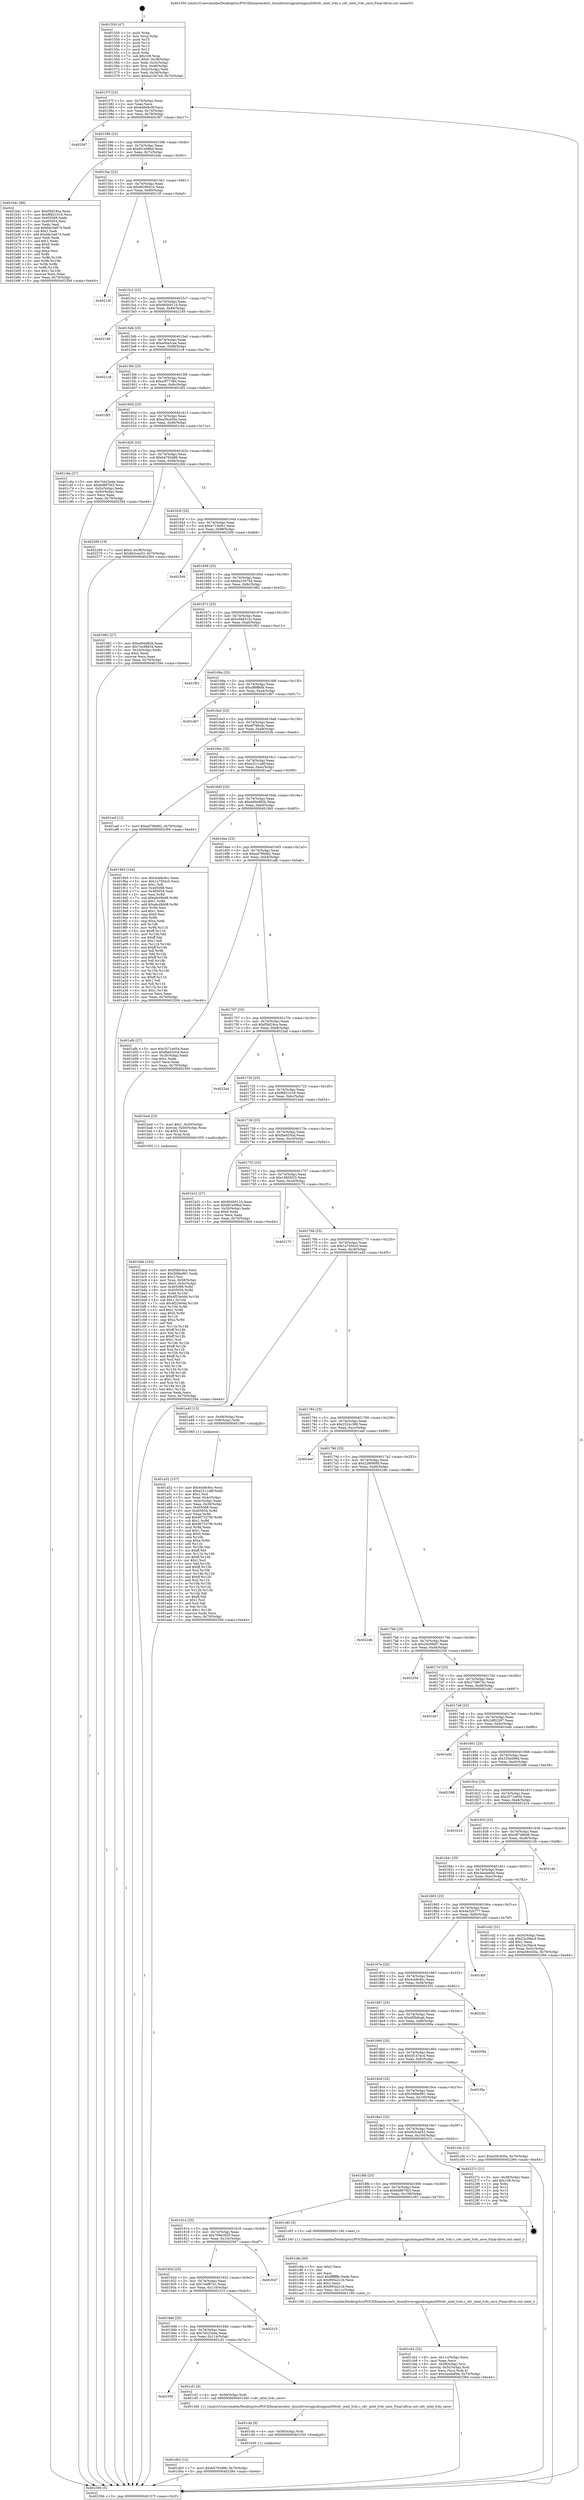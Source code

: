 digraph "0x401550" {
  label = "0x401550 (/mnt/c/Users/mathe/Desktop/tcc/POCII/binaries/extr_linuxdriversgpudrmgma500cdv_intel_lvds.c_cdv_intel_lvds_save_Final-ollvm.out::main(0))"
  labelloc = "t"
  node[shape=record]

  Entry [label="",width=0.3,height=0.3,shape=circle,fillcolor=black,style=filled]
  "0x40157f" [label="{
     0x40157f [23]\l
     | [instrs]\l
     &nbsp;&nbsp;0x40157f \<+3\>: mov -0x70(%rbp),%eax\l
     &nbsp;&nbsp;0x401582 \<+2\>: mov %eax,%ecx\l
     &nbsp;&nbsp;0x401584 \<+6\>: sub $0x846d9c9f,%ecx\l
     &nbsp;&nbsp;0x40158a \<+3\>: mov %eax,-0x74(%rbp)\l
     &nbsp;&nbsp;0x40158d \<+3\>: mov %ecx,-0x78(%rbp)\l
     &nbsp;&nbsp;0x401590 \<+6\>: je 0000000000402367 \<main+0xe17\>\l
  }"]
  "0x402367" [label="{
     0x402367\l
  }", style=dashed]
  "0x401596" [label="{
     0x401596 [22]\l
     | [instrs]\l
     &nbsp;&nbsp;0x401596 \<+5\>: jmp 000000000040159b \<main+0x4b\>\l
     &nbsp;&nbsp;0x40159b \<+3\>: mov -0x74(%rbp),%eax\l
     &nbsp;&nbsp;0x40159e \<+5\>: sub $0x8f1e99bd,%eax\l
     &nbsp;&nbsp;0x4015a3 \<+3\>: mov %eax,-0x7c(%rbp)\l
     &nbsp;&nbsp;0x4015a6 \<+6\>: je 0000000000401b4c \<main+0x5fc\>\l
  }"]
  Exit [label="",width=0.3,height=0.3,shape=circle,fillcolor=black,style=filled,peripheries=2]
  "0x401b4c" [label="{
     0x401b4c [88]\l
     | [instrs]\l
     &nbsp;&nbsp;0x401b4c \<+5\>: mov $0xf5bf18ca,%eax\l
     &nbsp;&nbsp;0x401b51 \<+5\>: mov $0xf6821018,%ecx\l
     &nbsp;&nbsp;0x401b56 \<+7\>: mov 0x405068,%edx\l
     &nbsp;&nbsp;0x401b5d \<+7\>: mov 0x405054,%esi\l
     &nbsp;&nbsp;0x401b64 \<+2\>: mov %edx,%edi\l
     &nbsp;&nbsp;0x401b66 \<+6\>: sub $0xbdc3a674,%edi\l
     &nbsp;&nbsp;0x401b6c \<+3\>: sub $0x1,%edi\l
     &nbsp;&nbsp;0x401b6f \<+6\>: add $0xbdc3a674,%edi\l
     &nbsp;&nbsp;0x401b75 \<+3\>: imul %edi,%edx\l
     &nbsp;&nbsp;0x401b78 \<+3\>: and $0x1,%edx\l
     &nbsp;&nbsp;0x401b7b \<+3\>: cmp $0x0,%edx\l
     &nbsp;&nbsp;0x401b7e \<+4\>: sete %r8b\l
     &nbsp;&nbsp;0x401b82 \<+3\>: cmp $0xa,%esi\l
     &nbsp;&nbsp;0x401b85 \<+4\>: setl %r9b\l
     &nbsp;&nbsp;0x401b89 \<+3\>: mov %r8b,%r10b\l
     &nbsp;&nbsp;0x401b8c \<+3\>: and %r9b,%r10b\l
     &nbsp;&nbsp;0x401b8f \<+3\>: xor %r9b,%r8b\l
     &nbsp;&nbsp;0x401b92 \<+3\>: or %r8b,%r10b\l
     &nbsp;&nbsp;0x401b95 \<+4\>: test $0x1,%r10b\l
     &nbsp;&nbsp;0x401b99 \<+3\>: cmovne %ecx,%eax\l
     &nbsp;&nbsp;0x401b9c \<+3\>: mov %eax,-0x70(%rbp)\l
     &nbsp;&nbsp;0x401b9f \<+5\>: jmp 0000000000402394 \<main+0xe44\>\l
  }"]
  "0x4015ac" [label="{
     0x4015ac [22]\l
     | [instrs]\l
     &nbsp;&nbsp;0x4015ac \<+5\>: jmp 00000000004015b1 \<main+0x61\>\l
     &nbsp;&nbsp;0x4015b1 \<+3\>: mov -0x74(%rbp),%eax\l
     &nbsp;&nbsp;0x4015b4 \<+5\>: sub $0x9029041e,%eax\l
     &nbsp;&nbsp;0x4015b9 \<+3\>: mov %eax,-0x80(%rbp)\l
     &nbsp;&nbsp;0x4015bc \<+6\>: je 000000000040213f \<main+0xbef\>\l
  }"]
  "0x401d03" [label="{
     0x401d03 [12]\l
     | [instrs]\l
     &nbsp;&nbsp;0x401d03 \<+7\>: movl $0xb4793d86,-0x70(%rbp)\l
     &nbsp;&nbsp;0x401d0a \<+5\>: jmp 0000000000402394 \<main+0xe44\>\l
  }"]
  "0x40213f" [label="{
     0x40213f\l
  }", style=dashed]
  "0x4015c2" [label="{
     0x4015c2 [25]\l
     | [instrs]\l
     &nbsp;&nbsp;0x4015c2 \<+5\>: jmp 00000000004015c7 \<main+0x77\>\l
     &nbsp;&nbsp;0x4015c7 \<+3\>: mov -0x74(%rbp),%eax\l
     &nbsp;&nbsp;0x4015ca \<+5\>: sub $0x904b911d,%eax\l
     &nbsp;&nbsp;0x4015cf \<+6\>: mov %eax,-0x84(%rbp)\l
     &nbsp;&nbsp;0x4015d5 \<+6\>: je 0000000000402169 \<main+0xc19\>\l
  }"]
  "0x401cfa" [label="{
     0x401cfa [9]\l
     | [instrs]\l
     &nbsp;&nbsp;0x401cfa \<+4\>: mov -0x58(%rbp),%rdi\l
     &nbsp;&nbsp;0x401cfe \<+5\>: call 0000000000401030 \<free@plt\>\l
     | [calls]\l
     &nbsp;&nbsp;0x401030 \{1\} (unknown)\l
  }"]
  "0x402169" [label="{
     0x402169\l
  }", style=dashed]
  "0x4015db" [label="{
     0x4015db [25]\l
     | [instrs]\l
     &nbsp;&nbsp;0x4015db \<+5\>: jmp 00000000004015e0 \<main+0x90\>\l
     &nbsp;&nbsp;0x4015e0 \<+3\>: mov -0x74(%rbp),%eax\l
     &nbsp;&nbsp;0x4015e3 \<+5\>: sub $0xa0ba3cae,%eax\l
     &nbsp;&nbsp;0x4015e8 \<+6\>: mov %eax,-0x88(%rbp)\l
     &nbsp;&nbsp;0x4015ee \<+6\>: je 00000000004021c8 \<main+0xc78\>\l
  }"]
  "0x40195f" [label="{
     0x40195f\l
  }", style=dashed]
  "0x4021c8" [label="{
     0x4021c8\l
  }", style=dashed]
  "0x4015f4" [label="{
     0x4015f4 [25]\l
     | [instrs]\l
     &nbsp;&nbsp;0x4015f4 \<+5\>: jmp 00000000004015f9 \<main+0xa9\>\l
     &nbsp;&nbsp;0x4015f9 \<+3\>: mov -0x74(%rbp),%eax\l
     &nbsp;&nbsp;0x4015fc \<+5\>: sub $0xa3f7738d,%eax\l
     &nbsp;&nbsp;0x401601 \<+6\>: mov %eax,-0x8c(%rbp)\l
     &nbsp;&nbsp;0x401607 \<+6\>: je 0000000000401df3 \<main+0x8a3\>\l
  }"]
  "0x401cf1" [label="{
     0x401cf1 [9]\l
     | [instrs]\l
     &nbsp;&nbsp;0x401cf1 \<+4\>: mov -0x58(%rbp),%rdi\l
     &nbsp;&nbsp;0x401cf5 \<+5\>: call 00000000004013d0 \<cdv_intel_lvds_save\>\l
     | [calls]\l
     &nbsp;&nbsp;0x4013d0 \{1\} (/mnt/c/Users/mathe/Desktop/tcc/POCII/binaries/extr_linuxdriversgpudrmgma500cdv_intel_lvds.c_cdv_intel_lvds_save_Final-ollvm.out::cdv_intel_lvds_save)\l
  }"]
  "0x401df3" [label="{
     0x401df3\l
  }", style=dashed]
  "0x40160d" [label="{
     0x40160d [25]\l
     | [instrs]\l
     &nbsp;&nbsp;0x40160d \<+5\>: jmp 0000000000401612 \<main+0xc2\>\l
     &nbsp;&nbsp;0x401612 \<+3\>: mov -0x74(%rbp),%eax\l
     &nbsp;&nbsp;0x401615 \<+5\>: sub $0xa59c450a,%eax\l
     &nbsp;&nbsp;0x40161a \<+6\>: mov %eax,-0x90(%rbp)\l
     &nbsp;&nbsp;0x401620 \<+6\>: je 0000000000401c6a \<main+0x71a\>\l
  }"]
  "0x401946" [label="{
     0x401946 [25]\l
     | [instrs]\l
     &nbsp;&nbsp;0x401946 \<+5\>: jmp 000000000040194b \<main+0x3fb\>\l
     &nbsp;&nbsp;0x40194b \<+3\>: mov -0x74(%rbp),%eax\l
     &nbsp;&nbsp;0x40194e \<+5\>: sub $0x7eb23eda,%eax\l
     &nbsp;&nbsp;0x401953 \<+6\>: mov %eax,-0x114(%rbp)\l
     &nbsp;&nbsp;0x401959 \<+6\>: je 0000000000401cf1 \<main+0x7a1\>\l
  }"]
  "0x401c6a" [label="{
     0x401c6a [27]\l
     | [instrs]\l
     &nbsp;&nbsp;0x401c6a \<+5\>: mov $0x7eb23eda,%eax\l
     &nbsp;&nbsp;0x401c6f \<+5\>: mov $0x6d887fd3,%ecx\l
     &nbsp;&nbsp;0x401c74 \<+3\>: mov -0x5c(%rbp),%edx\l
     &nbsp;&nbsp;0x401c77 \<+3\>: cmp -0x50(%rbp),%edx\l
     &nbsp;&nbsp;0x401c7a \<+3\>: cmovl %ecx,%eax\l
     &nbsp;&nbsp;0x401c7d \<+3\>: mov %eax,-0x70(%rbp)\l
     &nbsp;&nbsp;0x401c80 \<+5\>: jmp 0000000000402394 \<main+0xe44\>\l
  }"]
  "0x401626" [label="{
     0x401626 [25]\l
     | [instrs]\l
     &nbsp;&nbsp;0x401626 \<+5\>: jmp 000000000040162b \<main+0xdb\>\l
     &nbsp;&nbsp;0x40162b \<+3\>: mov -0x74(%rbp),%eax\l
     &nbsp;&nbsp;0x40162e \<+5\>: sub $0xb4793d86,%eax\l
     &nbsp;&nbsp;0x401633 \<+6\>: mov %eax,-0x94(%rbp)\l
     &nbsp;&nbsp;0x401639 \<+6\>: je 0000000000402269 \<main+0xd19\>\l
  }"]
  "0x402315" [label="{
     0x402315\l
  }", style=dashed]
  "0x402269" [label="{
     0x402269 [19]\l
     | [instrs]\l
     &nbsp;&nbsp;0x402269 \<+7\>: movl $0x0,-0x38(%rbp)\l
     &nbsp;&nbsp;0x402270 \<+7\>: movl $0x6b3cee53,-0x70(%rbp)\l
     &nbsp;&nbsp;0x402277 \<+5\>: jmp 0000000000402394 \<main+0xe44\>\l
  }"]
  "0x40163f" [label="{
     0x40163f [25]\l
     | [instrs]\l
     &nbsp;&nbsp;0x40163f \<+5\>: jmp 0000000000401644 \<main+0xf4\>\l
     &nbsp;&nbsp;0x401644 \<+3\>: mov -0x74(%rbp),%eax\l
     &nbsp;&nbsp;0x401647 \<+5\>: sub $0xb715bfe1,%eax\l
     &nbsp;&nbsp;0x40164c \<+6\>: mov %eax,-0x98(%rbp)\l
     &nbsp;&nbsp;0x401652 \<+6\>: je 0000000000402309 \<main+0xdb9\>\l
  }"]
  "0x40192d" [label="{
     0x40192d [25]\l
     | [instrs]\l
     &nbsp;&nbsp;0x40192d \<+5\>: jmp 0000000000401932 \<main+0x3e2\>\l
     &nbsp;&nbsp;0x401932 \<+3\>: mov -0x74(%rbp),%eax\l
     &nbsp;&nbsp;0x401935 \<+5\>: sub $0x7a4f87e1,%eax\l
     &nbsp;&nbsp;0x40193a \<+6\>: mov %eax,-0x110(%rbp)\l
     &nbsp;&nbsp;0x401940 \<+6\>: je 0000000000402315 \<main+0xdc5\>\l
  }"]
  "0x402309" [label="{
     0x402309\l
  }", style=dashed]
  "0x401658" [label="{
     0x401658 [25]\l
     | [instrs]\l
     &nbsp;&nbsp;0x401658 \<+5\>: jmp 000000000040165d \<main+0x10d\>\l
     &nbsp;&nbsp;0x40165d \<+3\>: mov -0x74(%rbp),%eax\l
     &nbsp;&nbsp;0x401660 \<+5\>: sub $0xba104744,%eax\l
     &nbsp;&nbsp;0x401665 \<+6\>: mov %eax,-0x9c(%rbp)\l
     &nbsp;&nbsp;0x40166b \<+6\>: je 0000000000401982 \<main+0x432\>\l
  }"]
  "0x402047" [label="{
     0x402047\l
  }", style=dashed]
  "0x401982" [label="{
     0x401982 [27]\l
     | [instrs]\l
     &nbsp;&nbsp;0x401982 \<+5\>: mov $0xe494d82b,%eax\l
     &nbsp;&nbsp;0x401987 \<+5\>: mov $0x7ec98634,%ecx\l
     &nbsp;&nbsp;0x40198c \<+3\>: mov -0x34(%rbp),%edx\l
     &nbsp;&nbsp;0x40198f \<+3\>: cmp $0x2,%edx\l
     &nbsp;&nbsp;0x401992 \<+3\>: cmovne %ecx,%eax\l
     &nbsp;&nbsp;0x401995 \<+3\>: mov %eax,-0x70(%rbp)\l
     &nbsp;&nbsp;0x401998 \<+5\>: jmp 0000000000402394 \<main+0xe44\>\l
  }"]
  "0x401671" [label="{
     0x401671 [25]\l
     | [instrs]\l
     &nbsp;&nbsp;0x401671 \<+5\>: jmp 0000000000401676 \<main+0x126\>\l
     &nbsp;&nbsp;0x401676 \<+3\>: mov -0x74(%rbp),%eax\l
     &nbsp;&nbsp;0x401679 \<+5\>: sub $0xc0dd314c,%eax\l
     &nbsp;&nbsp;0x40167e \<+6\>: mov %eax,-0xa0(%rbp)\l
     &nbsp;&nbsp;0x401684 \<+6\>: je 0000000000401f62 \<main+0xa12\>\l
  }"]
  "0x402394" [label="{
     0x402394 [5]\l
     | [instrs]\l
     &nbsp;&nbsp;0x402394 \<+5\>: jmp 000000000040157f \<main+0x2f\>\l
  }"]
  "0x401550" [label="{
     0x401550 [47]\l
     | [instrs]\l
     &nbsp;&nbsp;0x401550 \<+1\>: push %rbp\l
     &nbsp;&nbsp;0x401551 \<+3\>: mov %rsp,%rbp\l
     &nbsp;&nbsp;0x401554 \<+2\>: push %r15\l
     &nbsp;&nbsp;0x401556 \<+2\>: push %r14\l
     &nbsp;&nbsp;0x401558 \<+2\>: push %r13\l
     &nbsp;&nbsp;0x40155a \<+2\>: push %r12\l
     &nbsp;&nbsp;0x40155c \<+1\>: push %rbx\l
     &nbsp;&nbsp;0x40155d \<+7\>: sub $0x108,%rsp\l
     &nbsp;&nbsp;0x401564 \<+7\>: movl $0x0,-0x38(%rbp)\l
     &nbsp;&nbsp;0x40156b \<+3\>: mov %edi,-0x3c(%rbp)\l
     &nbsp;&nbsp;0x40156e \<+4\>: mov %rsi,-0x48(%rbp)\l
     &nbsp;&nbsp;0x401572 \<+3\>: mov -0x3c(%rbp),%edi\l
     &nbsp;&nbsp;0x401575 \<+3\>: mov %edi,-0x34(%rbp)\l
     &nbsp;&nbsp;0x401578 \<+7\>: movl $0xba104744,-0x70(%rbp)\l
  }"]
  "0x401cb2" [label="{
     0x401cb2 [32]\l
     | [instrs]\l
     &nbsp;&nbsp;0x401cb2 \<+6\>: mov -0x11c(%rbp),%ecx\l
     &nbsp;&nbsp;0x401cb8 \<+3\>: imul %eax,%ecx\l
     &nbsp;&nbsp;0x401cbb \<+4\>: mov -0x58(%rbp),%rsi\l
     &nbsp;&nbsp;0x401cbf \<+4\>: movslq -0x5c(%rbp),%rdi\l
     &nbsp;&nbsp;0x401cc3 \<+3\>: mov %ecx,(%rsi,%rdi,4)\l
     &nbsp;&nbsp;0x401cc6 \<+7\>: movl $0x3aeda694,-0x70(%rbp)\l
     &nbsp;&nbsp;0x401ccd \<+5\>: jmp 0000000000402394 \<main+0xe44\>\l
  }"]
  "0x401f62" [label="{
     0x401f62\l
  }", style=dashed]
  "0x40168a" [label="{
     0x40168a [25]\l
     | [instrs]\l
     &nbsp;&nbsp;0x40168a \<+5\>: jmp 000000000040168f \<main+0x13f\>\l
     &nbsp;&nbsp;0x40168f \<+3\>: mov -0x74(%rbp),%eax\l
     &nbsp;&nbsp;0x401692 \<+5\>: sub $0xd88ffefd,%eax\l
     &nbsp;&nbsp;0x401697 \<+6\>: mov %eax,-0xa4(%rbp)\l
     &nbsp;&nbsp;0x40169d \<+6\>: je 0000000000401d67 \<main+0x817\>\l
  }"]
  "0x401c8a" [label="{
     0x401c8a [40]\l
     | [instrs]\l
     &nbsp;&nbsp;0x401c8a \<+5\>: mov $0x2,%ecx\l
     &nbsp;&nbsp;0x401c8f \<+1\>: cltd\l
     &nbsp;&nbsp;0x401c90 \<+2\>: idiv %ecx\l
     &nbsp;&nbsp;0x401c92 \<+6\>: imul $0xfffffffe,%edx,%ecx\l
     &nbsp;&nbsp;0x401c98 \<+6\>: sub $0x995a2c1b,%ecx\l
     &nbsp;&nbsp;0x401c9e \<+3\>: add $0x1,%ecx\l
     &nbsp;&nbsp;0x401ca1 \<+6\>: add $0x995a2c1b,%ecx\l
     &nbsp;&nbsp;0x401ca7 \<+6\>: mov %ecx,-0x11c(%rbp)\l
     &nbsp;&nbsp;0x401cad \<+5\>: call 0000000000401160 \<next_i\>\l
     | [calls]\l
     &nbsp;&nbsp;0x401160 \{1\} (/mnt/c/Users/mathe/Desktop/tcc/POCII/binaries/extr_linuxdriversgpudrmgma500cdv_intel_lvds.c_cdv_intel_lvds_save_Final-ollvm.out::next_i)\l
  }"]
  "0x401d67" [label="{
     0x401d67\l
  }", style=dashed]
  "0x4016a3" [label="{
     0x4016a3 [25]\l
     | [instrs]\l
     &nbsp;&nbsp;0x4016a3 \<+5\>: jmp 00000000004016a8 \<main+0x158\>\l
     &nbsp;&nbsp;0x4016a8 \<+3\>: mov -0x74(%rbp),%eax\l
     &nbsp;&nbsp;0x4016ab \<+5\>: sub $0xdf789cdc,%eax\l
     &nbsp;&nbsp;0x4016b0 \<+6\>: mov %eax,-0xa8(%rbp)\l
     &nbsp;&nbsp;0x4016b6 \<+6\>: je 000000000040203b \<main+0xaeb\>\l
  }"]
  "0x401914" [label="{
     0x401914 [25]\l
     | [instrs]\l
     &nbsp;&nbsp;0x401914 \<+5\>: jmp 0000000000401919 \<main+0x3c9\>\l
     &nbsp;&nbsp;0x401919 \<+3\>: mov -0x74(%rbp),%eax\l
     &nbsp;&nbsp;0x40191c \<+5\>: sub $0x709e2835,%eax\l
     &nbsp;&nbsp;0x401921 \<+6\>: mov %eax,-0x10c(%rbp)\l
     &nbsp;&nbsp;0x401927 \<+6\>: je 0000000000402047 \<main+0xaf7\>\l
  }"]
  "0x40203b" [label="{
     0x40203b\l
  }", style=dashed]
  "0x4016bc" [label="{
     0x4016bc [25]\l
     | [instrs]\l
     &nbsp;&nbsp;0x4016bc \<+5\>: jmp 00000000004016c1 \<main+0x171\>\l
     &nbsp;&nbsp;0x4016c1 \<+3\>: mov -0x74(%rbp),%eax\l
     &nbsp;&nbsp;0x4016c4 \<+5\>: sub $0xe3211a8f,%eax\l
     &nbsp;&nbsp;0x4016c9 \<+6\>: mov %eax,-0xac(%rbp)\l
     &nbsp;&nbsp;0x4016cf \<+6\>: je 0000000000401aef \<main+0x59f\>\l
  }"]
  "0x401c85" [label="{
     0x401c85 [5]\l
     | [instrs]\l
     &nbsp;&nbsp;0x401c85 \<+5\>: call 0000000000401160 \<next_i\>\l
     | [calls]\l
     &nbsp;&nbsp;0x401160 \{1\} (/mnt/c/Users/mathe/Desktop/tcc/POCII/binaries/extr_linuxdriversgpudrmgma500cdv_intel_lvds.c_cdv_intel_lvds_save_Final-ollvm.out::next_i)\l
  }"]
  "0x401aef" [label="{
     0x401aef [12]\l
     | [instrs]\l
     &nbsp;&nbsp;0x401aef \<+7\>: movl $0xed799d82,-0x70(%rbp)\l
     &nbsp;&nbsp;0x401af6 \<+5\>: jmp 0000000000402394 \<main+0xe44\>\l
  }"]
  "0x4016d5" [label="{
     0x4016d5 [25]\l
     | [instrs]\l
     &nbsp;&nbsp;0x4016d5 \<+5\>: jmp 00000000004016da \<main+0x18a\>\l
     &nbsp;&nbsp;0x4016da \<+3\>: mov -0x74(%rbp),%eax\l
     &nbsp;&nbsp;0x4016dd \<+5\>: sub $0xe494d82b,%eax\l
     &nbsp;&nbsp;0x4016e2 \<+6\>: mov %eax,-0xb0(%rbp)\l
     &nbsp;&nbsp;0x4016e8 \<+6\>: je 00000000004019b5 \<main+0x465\>\l
  }"]
  "0x4018fb" [label="{
     0x4018fb [25]\l
     | [instrs]\l
     &nbsp;&nbsp;0x4018fb \<+5\>: jmp 0000000000401900 \<main+0x3b0\>\l
     &nbsp;&nbsp;0x401900 \<+3\>: mov -0x74(%rbp),%eax\l
     &nbsp;&nbsp;0x401903 \<+5\>: sub $0x6d887fd3,%eax\l
     &nbsp;&nbsp;0x401908 \<+6\>: mov %eax,-0x108(%rbp)\l
     &nbsp;&nbsp;0x40190e \<+6\>: je 0000000000401c85 \<main+0x735\>\l
  }"]
  "0x4019b5" [label="{
     0x4019b5 [144]\l
     | [instrs]\l
     &nbsp;&nbsp;0x4019b5 \<+5\>: mov $0x4cb8c8cc,%eax\l
     &nbsp;&nbsp;0x4019ba \<+5\>: mov $0x1a7504c0,%ecx\l
     &nbsp;&nbsp;0x4019bf \<+2\>: mov $0x1,%dl\l
     &nbsp;&nbsp;0x4019c1 \<+7\>: mov 0x405068,%esi\l
     &nbsp;&nbsp;0x4019c8 \<+7\>: mov 0x405054,%edi\l
     &nbsp;&nbsp;0x4019cf \<+3\>: mov %esi,%r8d\l
     &nbsp;&nbsp;0x4019d2 \<+7\>: sub $0xabcf4b08,%r8d\l
     &nbsp;&nbsp;0x4019d9 \<+4\>: sub $0x1,%r8d\l
     &nbsp;&nbsp;0x4019dd \<+7\>: add $0xabcf4b08,%r8d\l
     &nbsp;&nbsp;0x4019e4 \<+4\>: imul %r8d,%esi\l
     &nbsp;&nbsp;0x4019e8 \<+3\>: and $0x1,%esi\l
     &nbsp;&nbsp;0x4019eb \<+3\>: cmp $0x0,%esi\l
     &nbsp;&nbsp;0x4019ee \<+4\>: sete %r9b\l
     &nbsp;&nbsp;0x4019f2 \<+3\>: cmp $0xa,%edi\l
     &nbsp;&nbsp;0x4019f5 \<+4\>: setl %r10b\l
     &nbsp;&nbsp;0x4019f9 \<+3\>: mov %r9b,%r11b\l
     &nbsp;&nbsp;0x4019fc \<+4\>: xor $0xff,%r11b\l
     &nbsp;&nbsp;0x401a00 \<+3\>: mov %r10b,%bl\l
     &nbsp;&nbsp;0x401a03 \<+3\>: xor $0xff,%bl\l
     &nbsp;&nbsp;0x401a06 \<+3\>: xor $0x1,%dl\l
     &nbsp;&nbsp;0x401a09 \<+3\>: mov %r11b,%r14b\l
     &nbsp;&nbsp;0x401a0c \<+4\>: and $0xff,%r14b\l
     &nbsp;&nbsp;0x401a10 \<+3\>: and %dl,%r9b\l
     &nbsp;&nbsp;0x401a13 \<+3\>: mov %bl,%r15b\l
     &nbsp;&nbsp;0x401a16 \<+4\>: and $0xff,%r15b\l
     &nbsp;&nbsp;0x401a1a \<+3\>: and %dl,%r10b\l
     &nbsp;&nbsp;0x401a1d \<+3\>: or %r9b,%r14b\l
     &nbsp;&nbsp;0x401a20 \<+3\>: or %r10b,%r15b\l
     &nbsp;&nbsp;0x401a23 \<+3\>: xor %r15b,%r14b\l
     &nbsp;&nbsp;0x401a26 \<+3\>: or %bl,%r11b\l
     &nbsp;&nbsp;0x401a29 \<+4\>: xor $0xff,%r11b\l
     &nbsp;&nbsp;0x401a2d \<+3\>: or $0x1,%dl\l
     &nbsp;&nbsp;0x401a30 \<+3\>: and %dl,%r11b\l
     &nbsp;&nbsp;0x401a33 \<+3\>: or %r11b,%r14b\l
     &nbsp;&nbsp;0x401a36 \<+4\>: test $0x1,%r14b\l
     &nbsp;&nbsp;0x401a3a \<+3\>: cmovne %ecx,%eax\l
     &nbsp;&nbsp;0x401a3d \<+3\>: mov %eax,-0x70(%rbp)\l
     &nbsp;&nbsp;0x401a40 \<+5\>: jmp 0000000000402394 \<main+0xe44\>\l
  }"]
  "0x4016ee" [label="{
     0x4016ee [25]\l
     | [instrs]\l
     &nbsp;&nbsp;0x4016ee \<+5\>: jmp 00000000004016f3 \<main+0x1a3\>\l
     &nbsp;&nbsp;0x4016f3 \<+3\>: mov -0x74(%rbp),%eax\l
     &nbsp;&nbsp;0x4016f6 \<+5\>: sub $0xed799d82,%eax\l
     &nbsp;&nbsp;0x4016fb \<+6\>: mov %eax,-0xb4(%rbp)\l
     &nbsp;&nbsp;0x401701 \<+6\>: je 0000000000401afb \<main+0x5ab\>\l
  }"]
  "0x40227c" [label="{
     0x40227c [21]\l
     | [instrs]\l
     &nbsp;&nbsp;0x40227c \<+3\>: mov -0x38(%rbp),%eax\l
     &nbsp;&nbsp;0x40227f \<+7\>: add $0x108,%rsp\l
     &nbsp;&nbsp;0x402286 \<+1\>: pop %rbx\l
     &nbsp;&nbsp;0x402287 \<+2\>: pop %r12\l
     &nbsp;&nbsp;0x402289 \<+2\>: pop %r13\l
     &nbsp;&nbsp;0x40228b \<+2\>: pop %r14\l
     &nbsp;&nbsp;0x40228d \<+2\>: pop %r15\l
     &nbsp;&nbsp;0x40228f \<+1\>: pop %rbp\l
     &nbsp;&nbsp;0x402290 \<+1\>: ret\l
  }"]
  "0x401afb" [label="{
     0x401afb [27]\l
     | [instrs]\l
     &nbsp;&nbsp;0x401afb \<+5\>: mov $0x3571e054,%eax\l
     &nbsp;&nbsp;0x401b00 \<+5\>: mov $0xfba433cd,%ecx\l
     &nbsp;&nbsp;0x401b05 \<+3\>: mov -0x30(%rbp),%edx\l
     &nbsp;&nbsp;0x401b08 \<+3\>: cmp $0x1,%edx\l
     &nbsp;&nbsp;0x401b0b \<+3\>: cmovl %ecx,%eax\l
     &nbsp;&nbsp;0x401b0e \<+3\>: mov %eax,-0x70(%rbp)\l
     &nbsp;&nbsp;0x401b11 \<+5\>: jmp 0000000000402394 \<main+0xe44\>\l
  }"]
  "0x401707" [label="{
     0x401707 [25]\l
     | [instrs]\l
     &nbsp;&nbsp;0x401707 \<+5\>: jmp 000000000040170c \<main+0x1bc\>\l
     &nbsp;&nbsp;0x40170c \<+3\>: mov -0x74(%rbp),%eax\l
     &nbsp;&nbsp;0x40170f \<+5\>: sub $0xf5bf18ca,%eax\l
     &nbsp;&nbsp;0x401714 \<+6\>: mov %eax,-0xb8(%rbp)\l
     &nbsp;&nbsp;0x40171a \<+6\>: je 00000000004022ad \<main+0xd5d\>\l
  }"]
  "0x4018e2" [label="{
     0x4018e2 [25]\l
     | [instrs]\l
     &nbsp;&nbsp;0x4018e2 \<+5\>: jmp 00000000004018e7 \<main+0x397\>\l
     &nbsp;&nbsp;0x4018e7 \<+3\>: mov -0x74(%rbp),%eax\l
     &nbsp;&nbsp;0x4018ea \<+5\>: sub $0x6b3cee53,%eax\l
     &nbsp;&nbsp;0x4018ef \<+6\>: mov %eax,-0x104(%rbp)\l
     &nbsp;&nbsp;0x4018f5 \<+6\>: je 000000000040227c \<main+0xd2c\>\l
  }"]
  "0x4022ad" [label="{
     0x4022ad\l
  }", style=dashed]
  "0x401720" [label="{
     0x401720 [25]\l
     | [instrs]\l
     &nbsp;&nbsp;0x401720 \<+5\>: jmp 0000000000401725 \<main+0x1d5\>\l
     &nbsp;&nbsp;0x401725 \<+3\>: mov -0x74(%rbp),%eax\l
     &nbsp;&nbsp;0x401728 \<+5\>: sub $0xf6821018,%eax\l
     &nbsp;&nbsp;0x40172d \<+6\>: mov %eax,-0xbc(%rbp)\l
     &nbsp;&nbsp;0x401733 \<+6\>: je 0000000000401ba4 \<main+0x654\>\l
  }"]
  "0x401c5e" [label="{
     0x401c5e [12]\l
     | [instrs]\l
     &nbsp;&nbsp;0x401c5e \<+7\>: movl $0xa59c450a,-0x70(%rbp)\l
     &nbsp;&nbsp;0x401c65 \<+5\>: jmp 0000000000402394 \<main+0xe44\>\l
  }"]
  "0x401ba4" [label="{
     0x401ba4 [23]\l
     | [instrs]\l
     &nbsp;&nbsp;0x401ba4 \<+7\>: movl $0x1,-0x50(%rbp)\l
     &nbsp;&nbsp;0x401bab \<+4\>: movslq -0x50(%rbp),%rax\l
     &nbsp;&nbsp;0x401baf \<+4\>: shl $0x2,%rax\l
     &nbsp;&nbsp;0x401bb3 \<+3\>: mov %rax,%rdi\l
     &nbsp;&nbsp;0x401bb6 \<+5\>: call 0000000000401050 \<malloc@plt\>\l
     | [calls]\l
     &nbsp;&nbsp;0x401050 \{1\} (unknown)\l
  }"]
  "0x401739" [label="{
     0x401739 [25]\l
     | [instrs]\l
     &nbsp;&nbsp;0x401739 \<+5\>: jmp 000000000040173e \<main+0x1ee\>\l
     &nbsp;&nbsp;0x40173e \<+3\>: mov -0x74(%rbp),%eax\l
     &nbsp;&nbsp;0x401741 \<+5\>: sub $0xfba433cd,%eax\l
     &nbsp;&nbsp;0x401746 \<+6\>: mov %eax,-0xc0(%rbp)\l
     &nbsp;&nbsp;0x40174c \<+6\>: je 0000000000401b31 \<main+0x5e1\>\l
  }"]
  "0x4018c9" [label="{
     0x4018c9 [25]\l
     | [instrs]\l
     &nbsp;&nbsp;0x4018c9 \<+5\>: jmp 00000000004018ce \<main+0x37e\>\l
     &nbsp;&nbsp;0x4018ce \<+3\>: mov -0x74(%rbp),%eax\l
     &nbsp;&nbsp;0x4018d1 \<+5\>: sub $0x5fdbe991,%eax\l
     &nbsp;&nbsp;0x4018d6 \<+6\>: mov %eax,-0x100(%rbp)\l
     &nbsp;&nbsp;0x4018dc \<+6\>: je 0000000000401c5e \<main+0x70e\>\l
  }"]
  "0x401b31" [label="{
     0x401b31 [27]\l
     | [instrs]\l
     &nbsp;&nbsp;0x401b31 \<+5\>: mov $0x904b911d,%eax\l
     &nbsp;&nbsp;0x401b36 \<+5\>: mov $0x8f1e99bd,%ecx\l
     &nbsp;&nbsp;0x401b3b \<+3\>: mov -0x30(%rbp),%edx\l
     &nbsp;&nbsp;0x401b3e \<+3\>: cmp $0x0,%edx\l
     &nbsp;&nbsp;0x401b41 \<+3\>: cmove %ecx,%eax\l
     &nbsp;&nbsp;0x401b44 \<+3\>: mov %eax,-0x70(%rbp)\l
     &nbsp;&nbsp;0x401b47 \<+5\>: jmp 0000000000402394 \<main+0xe44\>\l
  }"]
  "0x401752" [label="{
     0x401752 [25]\l
     | [instrs]\l
     &nbsp;&nbsp;0x401752 \<+5\>: jmp 0000000000401757 \<main+0x207\>\l
     &nbsp;&nbsp;0x401757 \<+3\>: mov -0x74(%rbp),%eax\l
     &nbsp;&nbsp;0x40175a \<+5\>: sub $0x19fd3025,%eax\l
     &nbsp;&nbsp;0x40175f \<+6\>: mov %eax,-0xc4(%rbp)\l
     &nbsp;&nbsp;0x401765 \<+6\>: je 0000000000402175 \<main+0xc25\>\l
  }"]
  "0x401f0a" [label="{
     0x401f0a\l
  }", style=dashed]
  "0x402175" [label="{
     0x402175\l
  }", style=dashed]
  "0x40176b" [label="{
     0x40176b [25]\l
     | [instrs]\l
     &nbsp;&nbsp;0x40176b \<+5\>: jmp 0000000000401770 \<main+0x220\>\l
     &nbsp;&nbsp;0x401770 \<+3\>: mov -0x74(%rbp),%eax\l
     &nbsp;&nbsp;0x401773 \<+5\>: sub $0x1a7504c0,%eax\l
     &nbsp;&nbsp;0x401778 \<+6\>: mov %eax,-0xc8(%rbp)\l
     &nbsp;&nbsp;0x40177e \<+6\>: je 0000000000401a45 \<main+0x4f5\>\l
  }"]
  "0x4018b0" [label="{
     0x4018b0 [25]\l
     | [instrs]\l
     &nbsp;&nbsp;0x4018b0 \<+5\>: jmp 00000000004018b5 \<main+0x365\>\l
     &nbsp;&nbsp;0x4018b5 \<+3\>: mov -0x74(%rbp),%eax\l
     &nbsp;&nbsp;0x4018b8 \<+5\>: sub $0x5f147bc4,%eax\l
     &nbsp;&nbsp;0x4018bd \<+6\>: mov %eax,-0xfc(%rbp)\l
     &nbsp;&nbsp;0x4018c3 \<+6\>: je 0000000000401f0a \<main+0x9ba\>\l
  }"]
  "0x401a45" [label="{
     0x401a45 [13]\l
     | [instrs]\l
     &nbsp;&nbsp;0x401a45 \<+4\>: mov -0x48(%rbp),%rax\l
     &nbsp;&nbsp;0x401a49 \<+4\>: mov 0x8(%rax),%rdi\l
     &nbsp;&nbsp;0x401a4d \<+5\>: call 0000000000401060 \<atoi@plt\>\l
     | [calls]\l
     &nbsp;&nbsp;0x401060 \{1\} (unknown)\l
  }"]
  "0x401784" [label="{
     0x401784 [25]\l
     | [instrs]\l
     &nbsp;&nbsp;0x401784 \<+5\>: jmp 0000000000401789 \<main+0x239\>\l
     &nbsp;&nbsp;0x401789 \<+3\>: mov -0x74(%rbp),%eax\l
     &nbsp;&nbsp;0x40178c \<+5\>: sub $0x2224c380,%eax\l
     &nbsp;&nbsp;0x401791 \<+6\>: mov %eax,-0xcc(%rbp)\l
     &nbsp;&nbsp;0x401797 \<+6\>: je 0000000000401eef \<main+0x99f\>\l
  }"]
  "0x401a52" [label="{
     0x401a52 [157]\l
     | [instrs]\l
     &nbsp;&nbsp;0x401a52 \<+5\>: mov $0x4cb8c8cc,%ecx\l
     &nbsp;&nbsp;0x401a57 \<+5\>: mov $0xe3211a8f,%edx\l
     &nbsp;&nbsp;0x401a5c \<+3\>: mov $0x1,%sil\l
     &nbsp;&nbsp;0x401a5f \<+3\>: mov %eax,-0x4c(%rbp)\l
     &nbsp;&nbsp;0x401a62 \<+3\>: mov -0x4c(%rbp),%eax\l
     &nbsp;&nbsp;0x401a65 \<+3\>: mov %eax,-0x30(%rbp)\l
     &nbsp;&nbsp;0x401a68 \<+7\>: mov 0x405068,%eax\l
     &nbsp;&nbsp;0x401a6f \<+8\>: mov 0x405054,%r8d\l
     &nbsp;&nbsp;0x401a77 \<+3\>: mov %eax,%r9d\l
     &nbsp;&nbsp;0x401a7a \<+7\>: add $0x907537f6,%r9d\l
     &nbsp;&nbsp;0x401a81 \<+4\>: sub $0x1,%r9d\l
     &nbsp;&nbsp;0x401a85 \<+7\>: sub $0x907537f6,%r9d\l
     &nbsp;&nbsp;0x401a8c \<+4\>: imul %r9d,%eax\l
     &nbsp;&nbsp;0x401a90 \<+3\>: and $0x1,%eax\l
     &nbsp;&nbsp;0x401a93 \<+3\>: cmp $0x0,%eax\l
     &nbsp;&nbsp;0x401a96 \<+4\>: sete %r10b\l
     &nbsp;&nbsp;0x401a9a \<+4\>: cmp $0xa,%r8d\l
     &nbsp;&nbsp;0x401a9e \<+4\>: setl %r11b\l
     &nbsp;&nbsp;0x401aa2 \<+3\>: mov %r10b,%bl\l
     &nbsp;&nbsp;0x401aa5 \<+3\>: xor $0xff,%bl\l
     &nbsp;&nbsp;0x401aa8 \<+3\>: mov %r11b,%r14b\l
     &nbsp;&nbsp;0x401aab \<+4\>: xor $0xff,%r14b\l
     &nbsp;&nbsp;0x401aaf \<+4\>: xor $0x1,%sil\l
     &nbsp;&nbsp;0x401ab3 \<+3\>: mov %bl,%r15b\l
     &nbsp;&nbsp;0x401ab6 \<+4\>: and $0xff,%r15b\l
     &nbsp;&nbsp;0x401aba \<+3\>: and %sil,%r10b\l
     &nbsp;&nbsp;0x401abd \<+3\>: mov %r14b,%r12b\l
     &nbsp;&nbsp;0x401ac0 \<+4\>: and $0xff,%r12b\l
     &nbsp;&nbsp;0x401ac4 \<+3\>: and %sil,%r11b\l
     &nbsp;&nbsp;0x401ac7 \<+3\>: or %r10b,%r15b\l
     &nbsp;&nbsp;0x401aca \<+3\>: or %r11b,%r12b\l
     &nbsp;&nbsp;0x401acd \<+3\>: xor %r12b,%r15b\l
     &nbsp;&nbsp;0x401ad0 \<+3\>: or %r14b,%bl\l
     &nbsp;&nbsp;0x401ad3 \<+3\>: xor $0xff,%bl\l
     &nbsp;&nbsp;0x401ad6 \<+4\>: or $0x1,%sil\l
     &nbsp;&nbsp;0x401ada \<+3\>: and %sil,%bl\l
     &nbsp;&nbsp;0x401add \<+3\>: or %bl,%r15b\l
     &nbsp;&nbsp;0x401ae0 \<+4\>: test $0x1,%r15b\l
     &nbsp;&nbsp;0x401ae4 \<+3\>: cmovne %edx,%ecx\l
     &nbsp;&nbsp;0x401ae7 \<+3\>: mov %ecx,-0x70(%rbp)\l
     &nbsp;&nbsp;0x401aea \<+5\>: jmp 0000000000402394 \<main+0xe44\>\l
  }"]
  "0x401bbb" [label="{
     0x401bbb [163]\l
     | [instrs]\l
     &nbsp;&nbsp;0x401bbb \<+5\>: mov $0xf5bf18ca,%ecx\l
     &nbsp;&nbsp;0x401bc0 \<+5\>: mov $0x5fdbe991,%edx\l
     &nbsp;&nbsp;0x401bc5 \<+3\>: mov $0x1,%sil\l
     &nbsp;&nbsp;0x401bc8 \<+4\>: mov %rax,-0x58(%rbp)\l
     &nbsp;&nbsp;0x401bcc \<+7\>: movl $0x0,-0x5c(%rbp)\l
     &nbsp;&nbsp;0x401bd3 \<+8\>: mov 0x405068,%r8d\l
     &nbsp;&nbsp;0x401bdb \<+8\>: mov 0x405054,%r9d\l
     &nbsp;&nbsp;0x401be3 \<+3\>: mov %r8d,%r10d\l
     &nbsp;&nbsp;0x401be6 \<+7\>: add $0x4f23e0dd,%r10d\l
     &nbsp;&nbsp;0x401bed \<+4\>: sub $0x1,%r10d\l
     &nbsp;&nbsp;0x401bf1 \<+7\>: sub $0x4f23e0dd,%r10d\l
     &nbsp;&nbsp;0x401bf8 \<+4\>: imul %r10d,%r8d\l
     &nbsp;&nbsp;0x401bfc \<+4\>: and $0x1,%r8d\l
     &nbsp;&nbsp;0x401c00 \<+4\>: cmp $0x0,%r8d\l
     &nbsp;&nbsp;0x401c04 \<+4\>: sete %r11b\l
     &nbsp;&nbsp;0x401c08 \<+4\>: cmp $0xa,%r9d\l
     &nbsp;&nbsp;0x401c0c \<+3\>: setl %bl\l
     &nbsp;&nbsp;0x401c0f \<+3\>: mov %r11b,%r14b\l
     &nbsp;&nbsp;0x401c12 \<+4\>: xor $0xff,%r14b\l
     &nbsp;&nbsp;0x401c16 \<+3\>: mov %bl,%r15b\l
     &nbsp;&nbsp;0x401c19 \<+4\>: xor $0xff,%r15b\l
     &nbsp;&nbsp;0x401c1d \<+4\>: xor $0x1,%sil\l
     &nbsp;&nbsp;0x401c21 \<+3\>: mov %r14b,%r12b\l
     &nbsp;&nbsp;0x401c24 \<+4\>: and $0xff,%r12b\l
     &nbsp;&nbsp;0x401c28 \<+3\>: and %sil,%r11b\l
     &nbsp;&nbsp;0x401c2b \<+3\>: mov %r15b,%r13b\l
     &nbsp;&nbsp;0x401c2e \<+4\>: and $0xff,%r13b\l
     &nbsp;&nbsp;0x401c32 \<+3\>: and %sil,%bl\l
     &nbsp;&nbsp;0x401c35 \<+3\>: or %r11b,%r12b\l
     &nbsp;&nbsp;0x401c38 \<+3\>: or %bl,%r13b\l
     &nbsp;&nbsp;0x401c3b \<+3\>: xor %r13b,%r12b\l
     &nbsp;&nbsp;0x401c3e \<+3\>: or %r15b,%r14b\l
     &nbsp;&nbsp;0x401c41 \<+4\>: xor $0xff,%r14b\l
     &nbsp;&nbsp;0x401c45 \<+4\>: or $0x1,%sil\l
     &nbsp;&nbsp;0x401c49 \<+3\>: and %sil,%r14b\l
     &nbsp;&nbsp;0x401c4c \<+3\>: or %r14b,%r12b\l
     &nbsp;&nbsp;0x401c4f \<+4\>: test $0x1,%r12b\l
     &nbsp;&nbsp;0x401c53 \<+3\>: cmovne %edx,%ecx\l
     &nbsp;&nbsp;0x401c56 \<+3\>: mov %ecx,-0x70(%rbp)\l
     &nbsp;&nbsp;0x401c59 \<+5\>: jmp 0000000000402394 \<main+0xe44\>\l
  }"]
  "0x40209a" [label="{
     0x40209a\l
  }", style=dashed]
  "0x401eef" [label="{
     0x401eef\l
  }", style=dashed]
  "0x40179d" [label="{
     0x40179d [25]\l
     | [instrs]\l
     &nbsp;&nbsp;0x40179d \<+5\>: jmp 00000000004017a2 \<main+0x252\>\l
     &nbsp;&nbsp;0x4017a2 \<+3\>: mov -0x74(%rbp),%eax\l
     &nbsp;&nbsp;0x4017a5 \<+5\>: sub $0x229090f0,%eax\l
     &nbsp;&nbsp;0x4017aa \<+6\>: mov %eax,-0xd0(%rbp)\l
     &nbsp;&nbsp;0x4017b0 \<+6\>: je 00000000004022db \<main+0xd8b\>\l
  }"]
  "0x401897" [label="{
     0x401897 [25]\l
     | [instrs]\l
     &nbsp;&nbsp;0x401897 \<+5\>: jmp 000000000040189c \<main+0x34c\>\l
     &nbsp;&nbsp;0x40189c \<+3\>: mov -0x74(%rbp),%eax\l
     &nbsp;&nbsp;0x40189f \<+5\>: sub $0x4f5b8eab,%eax\l
     &nbsp;&nbsp;0x4018a4 \<+6\>: mov %eax,-0xf8(%rbp)\l
     &nbsp;&nbsp;0x4018aa \<+6\>: je 000000000040209a \<main+0xb4a\>\l
  }"]
  "0x4022db" [label="{
     0x4022db\l
  }", style=dashed]
  "0x4017b6" [label="{
     0x4017b6 [25]\l
     | [instrs]\l
     &nbsp;&nbsp;0x4017b6 \<+5\>: jmp 00000000004017bb \<main+0x26b\>\l
     &nbsp;&nbsp;0x4017bb \<+3\>: mov -0x74(%rbp),%eax\l
     &nbsp;&nbsp;0x4017be \<+5\>: sub $0x26c06bf7,%eax\l
     &nbsp;&nbsp;0x4017c3 \<+6\>: mov %eax,-0xd4(%rbp)\l
     &nbsp;&nbsp;0x4017c9 \<+6\>: je 000000000040225d \<main+0xd0d\>\l
  }"]
  "0x402291" [label="{
     0x402291\l
  }", style=dashed]
  "0x40225d" [label="{
     0x40225d\l
  }", style=dashed]
  "0x4017cf" [label="{
     0x4017cf [25]\l
     | [instrs]\l
     &nbsp;&nbsp;0x4017cf \<+5\>: jmp 00000000004017d4 \<main+0x284\>\l
     &nbsp;&nbsp;0x4017d4 \<+3\>: mov -0x74(%rbp),%eax\l
     &nbsp;&nbsp;0x4017d7 \<+5\>: sub $0x2738674c,%eax\l
     &nbsp;&nbsp;0x4017dc \<+6\>: mov %eax,-0xd8(%rbp)\l
     &nbsp;&nbsp;0x4017e2 \<+6\>: je 0000000000401de7 \<main+0x897\>\l
  }"]
  "0x40187e" [label="{
     0x40187e [25]\l
     | [instrs]\l
     &nbsp;&nbsp;0x40187e \<+5\>: jmp 0000000000401883 \<main+0x333\>\l
     &nbsp;&nbsp;0x401883 \<+3\>: mov -0x74(%rbp),%eax\l
     &nbsp;&nbsp;0x401886 \<+5\>: sub $0x4cb8c8cc,%eax\l
     &nbsp;&nbsp;0x40188b \<+6\>: mov %eax,-0xf4(%rbp)\l
     &nbsp;&nbsp;0x401891 \<+6\>: je 0000000000402291 \<main+0xd41\>\l
  }"]
  "0x401de7" [label="{
     0x401de7\l
  }", style=dashed]
  "0x4017e8" [label="{
     0x4017e8 [25]\l
     | [instrs]\l
     &nbsp;&nbsp;0x4017e8 \<+5\>: jmp 00000000004017ed \<main+0x29d\>\l
     &nbsp;&nbsp;0x4017ed \<+3\>: mov -0x74(%rbp),%eax\l
     &nbsp;&nbsp;0x4017f0 \<+5\>: sub $0x2df02267,%eax\l
     &nbsp;&nbsp;0x4017f5 \<+6\>: mov %eax,-0xdc(%rbp)\l
     &nbsp;&nbsp;0x4017fb \<+6\>: je 0000000000401e4b \<main+0x8fb\>\l
  }"]
  "0x401d0f" [label="{
     0x401d0f\l
  }", style=dashed]
  "0x401e4b" [label="{
     0x401e4b\l
  }", style=dashed]
  "0x401801" [label="{
     0x401801 [25]\l
     | [instrs]\l
     &nbsp;&nbsp;0x401801 \<+5\>: jmp 0000000000401806 \<main+0x2b6\>\l
     &nbsp;&nbsp;0x401806 \<+3\>: mov -0x74(%rbp),%eax\l
     &nbsp;&nbsp;0x401809 \<+5\>: sub $0x333e069d,%eax\l
     &nbsp;&nbsp;0x40180e \<+6\>: mov %eax,-0xe0(%rbp)\l
     &nbsp;&nbsp;0x401814 \<+6\>: je 0000000000402388 \<main+0xe38\>\l
  }"]
  "0x401865" [label="{
     0x401865 [25]\l
     | [instrs]\l
     &nbsp;&nbsp;0x401865 \<+5\>: jmp 000000000040186a \<main+0x31a\>\l
     &nbsp;&nbsp;0x40186a \<+3\>: mov -0x74(%rbp),%eax\l
     &nbsp;&nbsp;0x40186d \<+5\>: sub $0x4a32b777,%eax\l
     &nbsp;&nbsp;0x401872 \<+6\>: mov %eax,-0xf0(%rbp)\l
     &nbsp;&nbsp;0x401878 \<+6\>: je 0000000000401d0f \<main+0x7bf\>\l
  }"]
  "0x402388" [label="{
     0x402388\l
  }", style=dashed]
  "0x40181a" [label="{
     0x40181a [25]\l
     | [instrs]\l
     &nbsp;&nbsp;0x40181a \<+5\>: jmp 000000000040181f \<main+0x2cf\>\l
     &nbsp;&nbsp;0x40181f \<+3\>: mov -0x74(%rbp),%eax\l
     &nbsp;&nbsp;0x401822 \<+5\>: sub $0x3571e054,%eax\l
     &nbsp;&nbsp;0x401827 \<+6\>: mov %eax,-0xe4(%rbp)\l
     &nbsp;&nbsp;0x40182d \<+6\>: je 0000000000401b16 \<main+0x5c6\>\l
  }"]
  "0x401cd2" [label="{
     0x401cd2 [31]\l
     | [instrs]\l
     &nbsp;&nbsp;0x401cd2 \<+3\>: mov -0x5c(%rbp),%eax\l
     &nbsp;&nbsp;0x401cd5 \<+5\>: sub $0x22e39ac4,%eax\l
     &nbsp;&nbsp;0x401cda \<+3\>: add $0x1,%eax\l
     &nbsp;&nbsp;0x401cdd \<+5\>: add $0x22e39ac4,%eax\l
     &nbsp;&nbsp;0x401ce2 \<+3\>: mov %eax,-0x5c(%rbp)\l
     &nbsp;&nbsp;0x401ce5 \<+7\>: movl $0xa59c450a,-0x70(%rbp)\l
     &nbsp;&nbsp;0x401cec \<+5\>: jmp 0000000000402394 \<main+0xe44\>\l
  }"]
  "0x401b16" [label="{
     0x401b16\l
  }", style=dashed]
  "0x401833" [label="{
     0x401833 [25]\l
     | [instrs]\l
     &nbsp;&nbsp;0x401833 \<+5\>: jmp 0000000000401838 \<main+0x2e8\>\l
     &nbsp;&nbsp;0x401838 \<+3\>: mov -0x74(%rbp),%eax\l
     &nbsp;&nbsp;0x40183b \<+5\>: sub $0x38748bd6,%eax\l
     &nbsp;&nbsp;0x401840 \<+6\>: mov %eax,-0xe8(%rbp)\l
     &nbsp;&nbsp;0x401846 \<+6\>: je 000000000040214b \<main+0xbfb\>\l
  }"]
  "0x40184c" [label="{
     0x40184c [25]\l
     | [instrs]\l
     &nbsp;&nbsp;0x40184c \<+5\>: jmp 0000000000401851 \<main+0x301\>\l
     &nbsp;&nbsp;0x401851 \<+3\>: mov -0x74(%rbp),%eax\l
     &nbsp;&nbsp;0x401854 \<+5\>: sub $0x3aeda694,%eax\l
     &nbsp;&nbsp;0x401859 \<+6\>: mov %eax,-0xec(%rbp)\l
     &nbsp;&nbsp;0x40185f \<+6\>: je 0000000000401cd2 \<main+0x782\>\l
  }"]
  "0x40214b" [label="{
     0x40214b\l
  }", style=dashed]
  Entry -> "0x401550" [label=" 1"]
  "0x40157f" -> "0x402367" [label=" 0"]
  "0x40157f" -> "0x401596" [label=" 16"]
  "0x40227c" -> Exit [label=" 1"]
  "0x401596" -> "0x401b4c" [label=" 1"]
  "0x401596" -> "0x4015ac" [label=" 15"]
  "0x402269" -> "0x402394" [label=" 1"]
  "0x4015ac" -> "0x40213f" [label=" 0"]
  "0x4015ac" -> "0x4015c2" [label=" 15"]
  "0x401d03" -> "0x402394" [label=" 1"]
  "0x4015c2" -> "0x402169" [label=" 0"]
  "0x4015c2" -> "0x4015db" [label=" 15"]
  "0x401cfa" -> "0x401d03" [label=" 1"]
  "0x4015db" -> "0x4021c8" [label=" 0"]
  "0x4015db" -> "0x4015f4" [label=" 15"]
  "0x401cf1" -> "0x401cfa" [label=" 1"]
  "0x4015f4" -> "0x401df3" [label=" 0"]
  "0x4015f4" -> "0x40160d" [label=" 15"]
  "0x401946" -> "0x40195f" [label=" 0"]
  "0x40160d" -> "0x401c6a" [label=" 2"]
  "0x40160d" -> "0x401626" [label=" 13"]
  "0x401946" -> "0x401cf1" [label=" 1"]
  "0x401626" -> "0x402269" [label=" 1"]
  "0x401626" -> "0x40163f" [label=" 12"]
  "0x40192d" -> "0x401946" [label=" 1"]
  "0x40163f" -> "0x402309" [label=" 0"]
  "0x40163f" -> "0x401658" [label=" 12"]
  "0x40192d" -> "0x402315" [label=" 0"]
  "0x401658" -> "0x401982" [label=" 1"]
  "0x401658" -> "0x401671" [label=" 11"]
  "0x401982" -> "0x402394" [label=" 1"]
  "0x401550" -> "0x40157f" [label=" 1"]
  "0x402394" -> "0x40157f" [label=" 15"]
  "0x401914" -> "0x40192d" [label=" 1"]
  "0x401671" -> "0x401f62" [label=" 0"]
  "0x401671" -> "0x40168a" [label=" 11"]
  "0x401914" -> "0x402047" [label=" 0"]
  "0x40168a" -> "0x401d67" [label=" 0"]
  "0x40168a" -> "0x4016a3" [label=" 11"]
  "0x401cd2" -> "0x402394" [label=" 1"]
  "0x4016a3" -> "0x40203b" [label=" 0"]
  "0x4016a3" -> "0x4016bc" [label=" 11"]
  "0x401cb2" -> "0x402394" [label=" 1"]
  "0x4016bc" -> "0x401aef" [label=" 1"]
  "0x4016bc" -> "0x4016d5" [label=" 10"]
  "0x401c8a" -> "0x401cb2" [label=" 1"]
  "0x4016d5" -> "0x4019b5" [label=" 1"]
  "0x4016d5" -> "0x4016ee" [label=" 9"]
  "0x4019b5" -> "0x402394" [label=" 1"]
  "0x4018fb" -> "0x401914" [label=" 1"]
  "0x4016ee" -> "0x401afb" [label=" 1"]
  "0x4016ee" -> "0x401707" [label=" 8"]
  "0x4018fb" -> "0x401c85" [label=" 1"]
  "0x401707" -> "0x4022ad" [label=" 0"]
  "0x401707" -> "0x401720" [label=" 8"]
  "0x4018e2" -> "0x4018fb" [label=" 2"]
  "0x401720" -> "0x401ba4" [label=" 1"]
  "0x401720" -> "0x401739" [label=" 7"]
  "0x4018e2" -> "0x40227c" [label=" 1"]
  "0x401739" -> "0x401b31" [label=" 1"]
  "0x401739" -> "0x401752" [label=" 6"]
  "0x401c6a" -> "0x402394" [label=" 2"]
  "0x401752" -> "0x402175" [label=" 0"]
  "0x401752" -> "0x40176b" [label=" 6"]
  "0x401c5e" -> "0x402394" [label=" 1"]
  "0x40176b" -> "0x401a45" [label=" 1"]
  "0x40176b" -> "0x401784" [label=" 5"]
  "0x401a45" -> "0x401a52" [label=" 1"]
  "0x401a52" -> "0x402394" [label=" 1"]
  "0x401aef" -> "0x402394" [label=" 1"]
  "0x401afb" -> "0x402394" [label=" 1"]
  "0x401b31" -> "0x402394" [label=" 1"]
  "0x401b4c" -> "0x402394" [label=" 1"]
  "0x401ba4" -> "0x401bbb" [label=" 1"]
  "0x401bbb" -> "0x402394" [label=" 1"]
  "0x4018c9" -> "0x401c5e" [label=" 1"]
  "0x401784" -> "0x401eef" [label=" 0"]
  "0x401784" -> "0x40179d" [label=" 5"]
  "0x401c85" -> "0x401c8a" [label=" 1"]
  "0x40179d" -> "0x4022db" [label=" 0"]
  "0x40179d" -> "0x4017b6" [label=" 5"]
  "0x4018b0" -> "0x401f0a" [label=" 0"]
  "0x4017b6" -> "0x40225d" [label=" 0"]
  "0x4017b6" -> "0x4017cf" [label=" 5"]
  "0x4018c9" -> "0x4018e2" [label=" 3"]
  "0x4017cf" -> "0x401de7" [label=" 0"]
  "0x4017cf" -> "0x4017e8" [label=" 5"]
  "0x401897" -> "0x40209a" [label=" 0"]
  "0x4017e8" -> "0x401e4b" [label=" 0"]
  "0x4017e8" -> "0x401801" [label=" 5"]
  "0x4018b0" -> "0x4018c9" [label=" 4"]
  "0x401801" -> "0x402388" [label=" 0"]
  "0x401801" -> "0x40181a" [label=" 5"]
  "0x40187e" -> "0x402291" [label=" 0"]
  "0x40181a" -> "0x401b16" [label=" 0"]
  "0x40181a" -> "0x401833" [label=" 5"]
  "0x401897" -> "0x4018b0" [label=" 4"]
  "0x401833" -> "0x40214b" [label=" 0"]
  "0x401833" -> "0x40184c" [label=" 5"]
  "0x401865" -> "0x40187e" [label=" 4"]
  "0x40184c" -> "0x401cd2" [label=" 1"]
  "0x40184c" -> "0x401865" [label=" 4"]
  "0x40187e" -> "0x401897" [label=" 4"]
  "0x401865" -> "0x401d0f" [label=" 0"]
}
